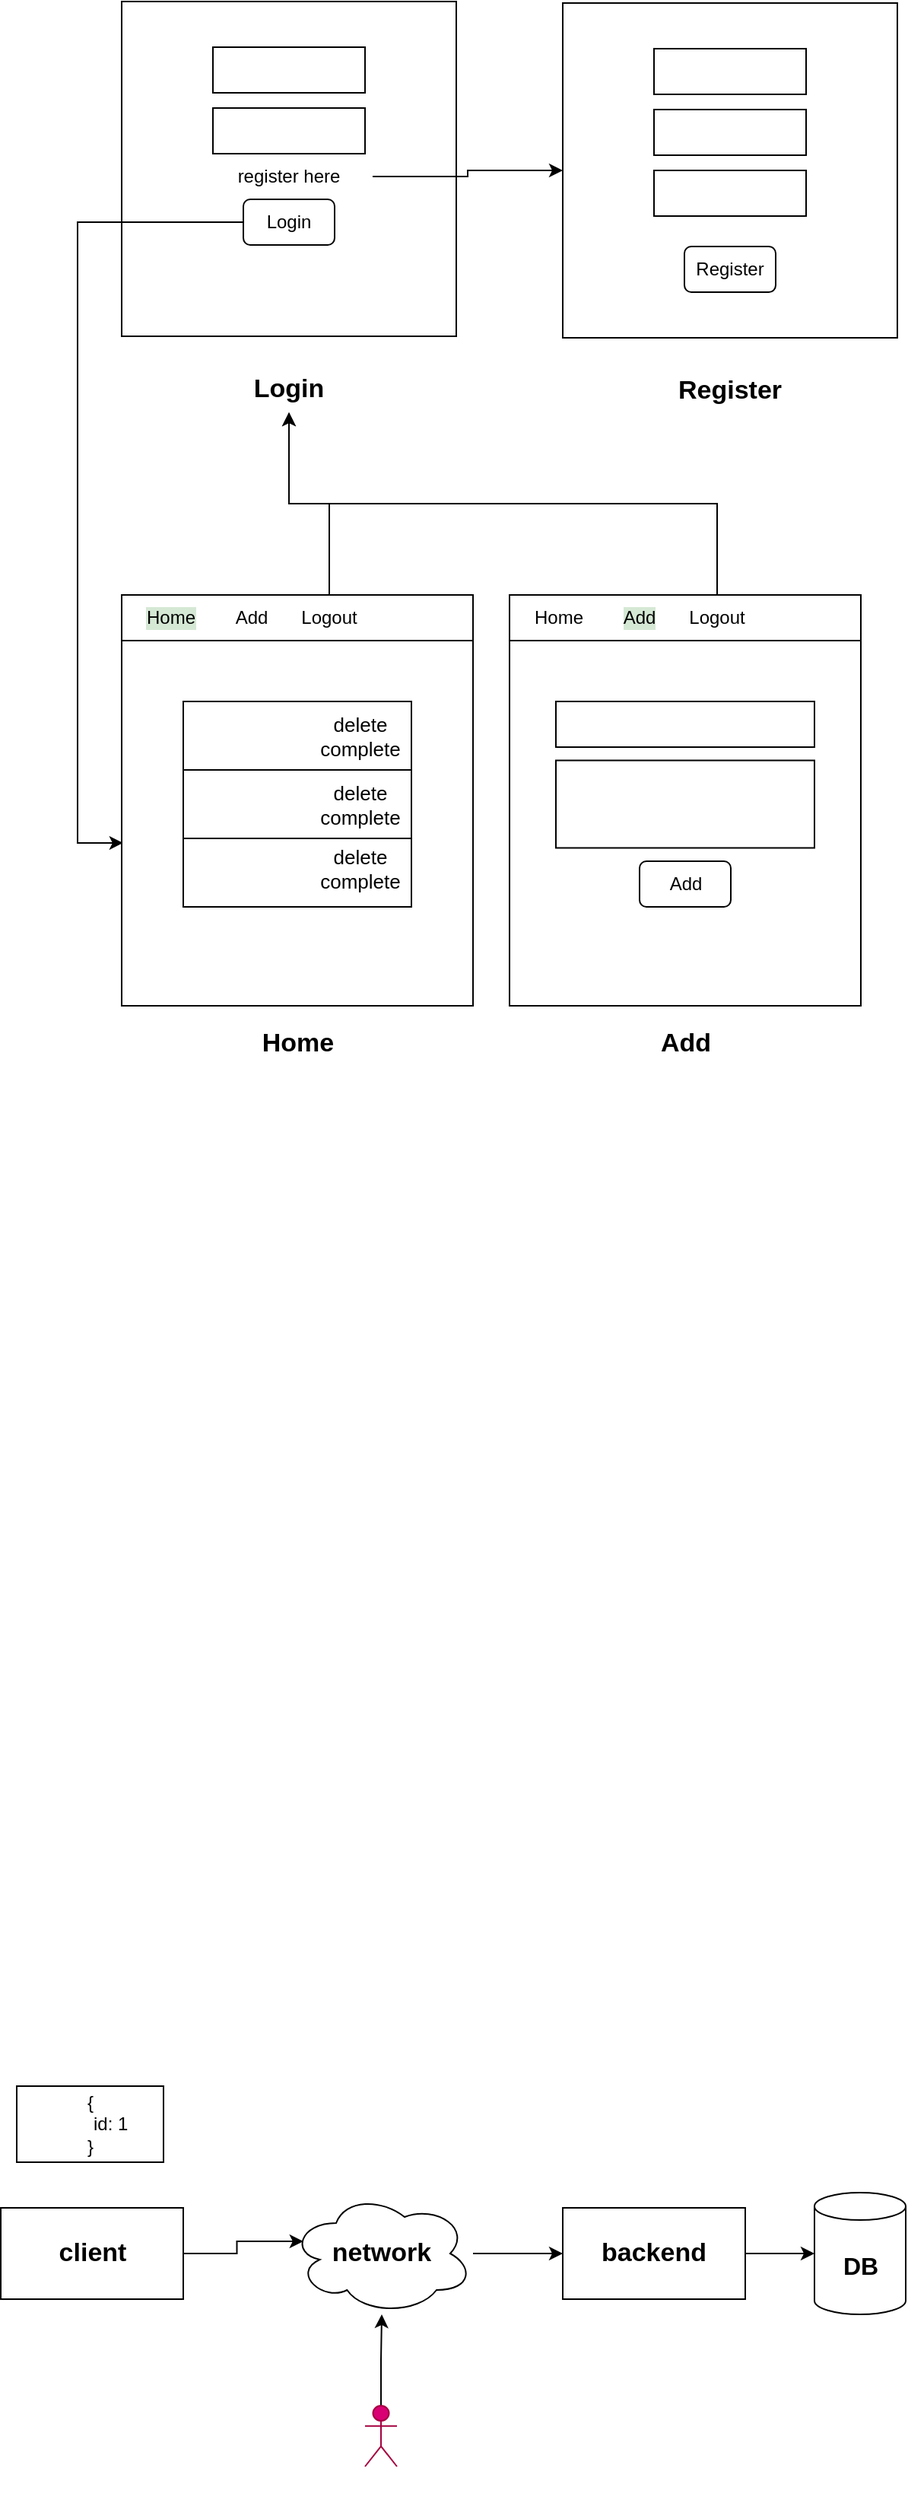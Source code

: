 <mxfile version="21.4.0" type="device">
  <diagram name="Page-1" id="OoJ2_VERO8SKggJ5uxTf">
    <mxGraphModel dx="710" dy="473" grid="1" gridSize="10" guides="1" tooltips="1" connect="1" arrows="1" fold="1" page="1" pageScale="1" pageWidth="827" pageHeight="1169" math="0" shadow="0">
      <root>
        <mxCell id="0" />
        <mxCell id="1" parent="0" />
        <mxCell id="G7nrijzEzn2-P3gIGMu_-1" value="" style="rounded=0;whiteSpace=wrap;html=1;" vertex="1" parent="1">
          <mxGeometry x="159" y="90" width="220" height="220" as="geometry" />
        </mxCell>
        <mxCell id="G7nrijzEzn2-P3gIGMu_-2" value="" style="rounded=0;whiteSpace=wrap;html=1;" vertex="1" parent="1">
          <mxGeometry x="219" y="120" width="100" height="30" as="geometry" />
        </mxCell>
        <mxCell id="G7nrijzEzn2-P3gIGMu_-3" value="" style="rounded=0;whiteSpace=wrap;html=1;" vertex="1" parent="1">
          <mxGeometry x="219" y="160" width="100" height="30" as="geometry" />
        </mxCell>
        <mxCell id="G7nrijzEzn2-P3gIGMu_-50" style="edgeStyle=orthogonalEdgeStyle;rounded=0;orthogonalLoop=1;jettySize=auto;html=1;entryX=0.004;entryY=0.554;entryDx=0;entryDy=0;entryPerimeter=0;" edge="1" parent="1" source="G7nrijzEzn2-P3gIGMu_-4" target="G7nrijzEzn2-P3gIGMu_-14">
          <mxGeometry relative="1" as="geometry">
            <Array as="points">
              <mxPoint x="130" y="235" />
              <mxPoint x="130" y="643" />
            </Array>
          </mxGeometry>
        </mxCell>
        <mxCell id="G7nrijzEzn2-P3gIGMu_-4" value="Login" style="rounded=1;whiteSpace=wrap;html=1;" vertex="1" parent="1">
          <mxGeometry x="239" y="220" width="60" height="30" as="geometry" />
        </mxCell>
        <mxCell id="G7nrijzEzn2-P3gIGMu_-5" value="" style="rounded=0;whiteSpace=wrap;html=1;" vertex="1" parent="1">
          <mxGeometry x="449" y="91" width="220" height="220" as="geometry" />
        </mxCell>
        <mxCell id="G7nrijzEzn2-P3gIGMu_-6" value="" style="rounded=0;whiteSpace=wrap;html=1;" vertex="1" parent="1">
          <mxGeometry x="509" y="121" width="100" height="30" as="geometry" />
        </mxCell>
        <mxCell id="G7nrijzEzn2-P3gIGMu_-7" value="" style="rounded=0;whiteSpace=wrap;html=1;" vertex="1" parent="1">
          <mxGeometry x="509" y="161" width="100" height="30" as="geometry" />
        </mxCell>
        <mxCell id="G7nrijzEzn2-P3gIGMu_-8" value="Register" style="rounded=1;whiteSpace=wrap;html=1;" vertex="1" parent="1">
          <mxGeometry x="529" y="251" width="60" height="30" as="geometry" />
        </mxCell>
        <mxCell id="G7nrijzEzn2-P3gIGMu_-9" value="" style="rounded=0;whiteSpace=wrap;html=1;" vertex="1" parent="1">
          <mxGeometry x="509" y="201" width="100" height="30" as="geometry" />
        </mxCell>
        <mxCell id="G7nrijzEzn2-P3gIGMu_-10" value="Login" style="text;html=1;strokeColor=none;fillColor=none;align=center;verticalAlign=middle;whiteSpace=wrap;rounded=0;fontStyle=1;fontSize=17;" vertex="1" parent="1">
          <mxGeometry x="239" y="330" width="60" height="30" as="geometry" />
        </mxCell>
        <mxCell id="G7nrijzEzn2-P3gIGMu_-11" value="Register" style="text;html=1;strokeColor=none;fillColor=none;align=center;verticalAlign=middle;whiteSpace=wrap;rounded=0;fontStyle=1;fontSize=17;" vertex="1" parent="1">
          <mxGeometry x="529" y="331" width="60" height="30" as="geometry" />
        </mxCell>
        <mxCell id="G7nrijzEzn2-P3gIGMu_-13" style="edgeStyle=orthogonalEdgeStyle;rounded=0;orthogonalLoop=1;jettySize=auto;html=1;entryX=0;entryY=0.5;entryDx=0;entryDy=0;" edge="1" parent="1" source="G7nrijzEzn2-P3gIGMu_-12" target="G7nrijzEzn2-P3gIGMu_-5">
          <mxGeometry relative="1" as="geometry" />
        </mxCell>
        <mxCell id="G7nrijzEzn2-P3gIGMu_-12" value="register here" style="text;html=1;strokeColor=none;fillColor=none;align=center;verticalAlign=middle;whiteSpace=wrap;rounded=0;" vertex="1" parent="1">
          <mxGeometry x="214" y="190" width="110" height="30" as="geometry" />
        </mxCell>
        <mxCell id="G7nrijzEzn2-P3gIGMu_-14" value="" style="rounded=0;whiteSpace=wrap;html=1;" vertex="1" parent="1">
          <mxGeometry x="159" y="510" width="231" height="240" as="geometry" />
        </mxCell>
        <mxCell id="G7nrijzEzn2-P3gIGMu_-15" value="Home" style="text;html=1;strokeColor=none;fillColor=none;align=center;verticalAlign=middle;whiteSpace=wrap;rounded=0;fontStyle=1;fontSize=17;" vertex="1" parent="1">
          <mxGeometry x="244.5" y="760" width="60" height="30" as="geometry" />
        </mxCell>
        <mxCell id="G7nrijzEzn2-P3gIGMu_-16" value="" style="rounded=0;whiteSpace=wrap;html=1;" vertex="1" parent="1">
          <mxGeometry x="199.5" y="550" width="150" height="45" as="geometry" />
        </mxCell>
        <mxCell id="G7nrijzEzn2-P3gIGMu_-19" value="" style="rounded=0;whiteSpace=wrap;html=1;" vertex="1" parent="1">
          <mxGeometry x="199.5" y="595" width="150" height="45" as="geometry" />
        </mxCell>
        <mxCell id="G7nrijzEzn2-P3gIGMu_-20" value="" style="rounded=0;whiteSpace=wrap;html=1;" vertex="1" parent="1">
          <mxGeometry x="199.5" y="640" width="150" height="45" as="geometry" />
        </mxCell>
        <mxCell id="G7nrijzEzn2-P3gIGMu_-22" value="" style="rounded=0;whiteSpace=wrap;html=1;" vertex="1" parent="1">
          <mxGeometry x="159" y="480" width="231" height="30" as="geometry" />
        </mxCell>
        <mxCell id="G7nrijzEzn2-P3gIGMu_-23" value="Home" style="text;html=1;strokeColor=none;fillColor=none;align=center;verticalAlign=middle;whiteSpace=wrap;rounded=0;labelBackgroundColor=#D5E8D4;" vertex="1" parent="1">
          <mxGeometry x="166" y="480" width="51" height="30" as="geometry" />
        </mxCell>
        <mxCell id="G7nrijzEzn2-P3gIGMu_-24" value="Add" style="text;html=1;strokeColor=none;fillColor=none;align=center;verticalAlign=middle;whiteSpace=wrap;rounded=0;" vertex="1" parent="1">
          <mxGeometry x="219" y="480" width="51" height="30" as="geometry" />
        </mxCell>
        <mxCell id="G7nrijzEzn2-P3gIGMu_-51" style="edgeStyle=orthogonalEdgeStyle;rounded=0;orthogonalLoop=1;jettySize=auto;html=1;entryX=0.5;entryY=1;entryDx=0;entryDy=0;" edge="1" parent="1" source="G7nrijzEzn2-P3gIGMu_-25" target="G7nrijzEzn2-P3gIGMu_-10">
          <mxGeometry relative="1" as="geometry" />
        </mxCell>
        <mxCell id="G7nrijzEzn2-P3gIGMu_-25" value="Logout" style="text;html=1;strokeColor=none;fillColor=none;align=center;verticalAlign=middle;whiteSpace=wrap;rounded=0;" vertex="1" parent="1">
          <mxGeometry x="270" y="480" width="51" height="30" as="geometry" />
        </mxCell>
        <mxCell id="G7nrijzEzn2-P3gIGMu_-29" value="delete&lt;br&gt;complete" style="text;html=1;strokeColor=none;fillColor=none;align=center;verticalAlign=middle;whiteSpace=wrap;rounded=0;fontSize=13;" vertex="1" parent="1">
          <mxGeometry x="290" y="552.5" width="52" height="40" as="geometry" />
        </mxCell>
        <mxCell id="G7nrijzEzn2-P3gIGMu_-32" value="delete&lt;br&gt;complete" style="text;html=1;strokeColor=none;fillColor=none;align=center;verticalAlign=middle;whiteSpace=wrap;rounded=0;fontSize=13;" vertex="1" parent="1">
          <mxGeometry x="290" y="640" width="52" height="40" as="geometry" />
        </mxCell>
        <mxCell id="G7nrijzEzn2-P3gIGMu_-33" value="delete&lt;br&gt;complete" style="text;html=1;strokeColor=none;fillColor=none;align=center;verticalAlign=middle;whiteSpace=wrap;rounded=0;fontSize=13;" vertex="1" parent="1">
          <mxGeometry x="290" y="597.5" width="52" height="40" as="geometry" />
        </mxCell>
        <mxCell id="G7nrijzEzn2-P3gIGMu_-34" value="" style="rounded=0;whiteSpace=wrap;html=1;" vertex="1" parent="1">
          <mxGeometry x="414" y="510" width="231" height="240" as="geometry" />
        </mxCell>
        <mxCell id="G7nrijzEzn2-P3gIGMu_-35" value="Add" style="text;html=1;strokeColor=none;fillColor=none;align=center;verticalAlign=middle;whiteSpace=wrap;rounded=0;fontStyle=1;fontSize=17;" vertex="1" parent="1">
          <mxGeometry x="499.5" y="760" width="60" height="30" as="geometry" />
        </mxCell>
        <mxCell id="G7nrijzEzn2-P3gIGMu_-39" value="" style="rounded=0;whiteSpace=wrap;html=1;" vertex="1" parent="1">
          <mxGeometry x="414" y="480" width="231" height="30" as="geometry" />
        </mxCell>
        <mxCell id="G7nrijzEzn2-P3gIGMu_-40" value="Home" style="text;html=1;strokeColor=none;fillColor=none;align=center;verticalAlign=middle;whiteSpace=wrap;rounded=0;" vertex="1" parent="1">
          <mxGeometry x="421" y="480" width="51" height="30" as="geometry" />
        </mxCell>
        <mxCell id="G7nrijzEzn2-P3gIGMu_-41" value="Add" style="text;html=1;strokeColor=none;fillColor=none;align=center;verticalAlign=middle;whiteSpace=wrap;rounded=0;labelBackgroundColor=#D5E8D4;" vertex="1" parent="1">
          <mxGeometry x="474" y="480" width="51" height="30" as="geometry" />
        </mxCell>
        <mxCell id="G7nrijzEzn2-P3gIGMu_-49" style="edgeStyle=orthogonalEdgeStyle;rounded=0;orthogonalLoop=1;jettySize=auto;html=1;" edge="1" parent="1" source="G7nrijzEzn2-P3gIGMu_-42" target="G7nrijzEzn2-P3gIGMu_-10">
          <mxGeometry relative="1" as="geometry">
            <Array as="points">
              <mxPoint x="551" y="420" />
              <mxPoint x="269" y="420" />
            </Array>
          </mxGeometry>
        </mxCell>
        <mxCell id="G7nrijzEzn2-P3gIGMu_-42" value="Logout" style="text;html=1;strokeColor=none;fillColor=none;align=center;verticalAlign=middle;whiteSpace=wrap;rounded=0;" vertex="1" parent="1">
          <mxGeometry x="525" y="480" width="51" height="30" as="geometry" />
        </mxCell>
        <mxCell id="G7nrijzEzn2-P3gIGMu_-46" value="" style="rounded=0;whiteSpace=wrap;html=1;" vertex="1" parent="1">
          <mxGeometry x="444.5" y="550" width="170" height="30" as="geometry" />
        </mxCell>
        <mxCell id="G7nrijzEzn2-P3gIGMu_-47" value="" style="rounded=0;whiteSpace=wrap;html=1;" vertex="1" parent="1">
          <mxGeometry x="444.5" y="588.75" width="170" height="57.5" as="geometry" />
        </mxCell>
        <mxCell id="G7nrijzEzn2-P3gIGMu_-48" value="Add" style="rounded=1;whiteSpace=wrap;html=1;" vertex="1" parent="1">
          <mxGeometry x="499.5" y="655" width="60" height="30" as="geometry" />
        </mxCell>
        <mxCell id="G7nrijzEzn2-P3gIGMu_-56" style="edgeStyle=orthogonalEdgeStyle;rounded=0;orthogonalLoop=1;jettySize=auto;html=1;entryX=0.07;entryY=0.4;entryDx=0;entryDy=0;entryPerimeter=0;" edge="1" parent="1" source="G7nrijzEzn2-P3gIGMu_-52" target="G7nrijzEzn2-P3gIGMu_-55">
          <mxGeometry relative="1" as="geometry" />
        </mxCell>
        <mxCell id="G7nrijzEzn2-P3gIGMu_-52" value="client" style="rounded=0;whiteSpace=wrap;html=1;fontStyle=1;fontSize=17;" vertex="1" parent="1">
          <mxGeometry x="79.5" y="1540" width="120" height="60" as="geometry" />
        </mxCell>
        <mxCell id="G7nrijzEzn2-P3gIGMu_-59" style="edgeStyle=orthogonalEdgeStyle;rounded=0;orthogonalLoop=1;jettySize=auto;html=1;" edge="1" parent="1" source="G7nrijzEzn2-P3gIGMu_-54" target="G7nrijzEzn2-P3gIGMu_-58">
          <mxGeometry relative="1" as="geometry" />
        </mxCell>
        <mxCell id="G7nrijzEzn2-P3gIGMu_-54" value="backend" style="rounded=0;whiteSpace=wrap;html=1;fontStyle=1;fontSize=17;" vertex="1" parent="1">
          <mxGeometry x="449" y="1540" width="120" height="60" as="geometry" />
        </mxCell>
        <mxCell id="G7nrijzEzn2-P3gIGMu_-57" style="edgeStyle=orthogonalEdgeStyle;rounded=0;orthogonalLoop=1;jettySize=auto;html=1;" edge="1" parent="1" source="G7nrijzEzn2-P3gIGMu_-55" target="G7nrijzEzn2-P3gIGMu_-54">
          <mxGeometry relative="1" as="geometry" />
        </mxCell>
        <mxCell id="G7nrijzEzn2-P3gIGMu_-55" value="network" style="ellipse;shape=cloud;whiteSpace=wrap;html=1;fontStyle=1;fontSize=17;" vertex="1" parent="1">
          <mxGeometry x="270" y="1530" width="120" height="80" as="geometry" />
        </mxCell>
        <mxCell id="G7nrijzEzn2-P3gIGMu_-58" value="DB" style="shape=cylinder3;whiteSpace=wrap;html=1;boundedLbl=1;backgroundOutline=1;size=9;fontStyle=1;fontSize=16;" vertex="1" parent="1">
          <mxGeometry x="614.5" y="1530" width="60" height="80" as="geometry" />
        </mxCell>
        <mxCell id="G7nrijzEzn2-P3gIGMu_-63" value="" style="edgeStyle=orthogonalEdgeStyle;rounded=0;orthogonalLoop=1;jettySize=auto;html=1;" edge="1" parent="1" source="G7nrijzEzn2-P3gIGMu_-61" target="G7nrijzEzn2-P3gIGMu_-55">
          <mxGeometry relative="1" as="geometry" />
        </mxCell>
        <mxCell id="G7nrijzEzn2-P3gIGMu_-61" value="Hacker" style="shape=umlActor;verticalLabelPosition=bottom;verticalAlign=top;html=1;outlineConnect=0;fillColor=#d80073;fontColor=#ffffff;strokeColor=#A50040;" vertex="1" parent="1">
          <mxGeometry x="319" y="1670" width="21" height="40" as="geometry" />
        </mxCell>
        <mxCell id="G7nrijzEzn2-P3gIGMu_-64" value="{&lt;br&gt;&lt;span style=&quot;white-space: pre;&quot;&gt;&#x9;&lt;/span&gt;id: 1&lt;br&gt;}" style="rounded=0;whiteSpace=wrap;html=1;" vertex="1" parent="1">
          <mxGeometry x="90" y="1460" width="96.5" height="50" as="geometry" />
        </mxCell>
      </root>
    </mxGraphModel>
  </diagram>
</mxfile>

